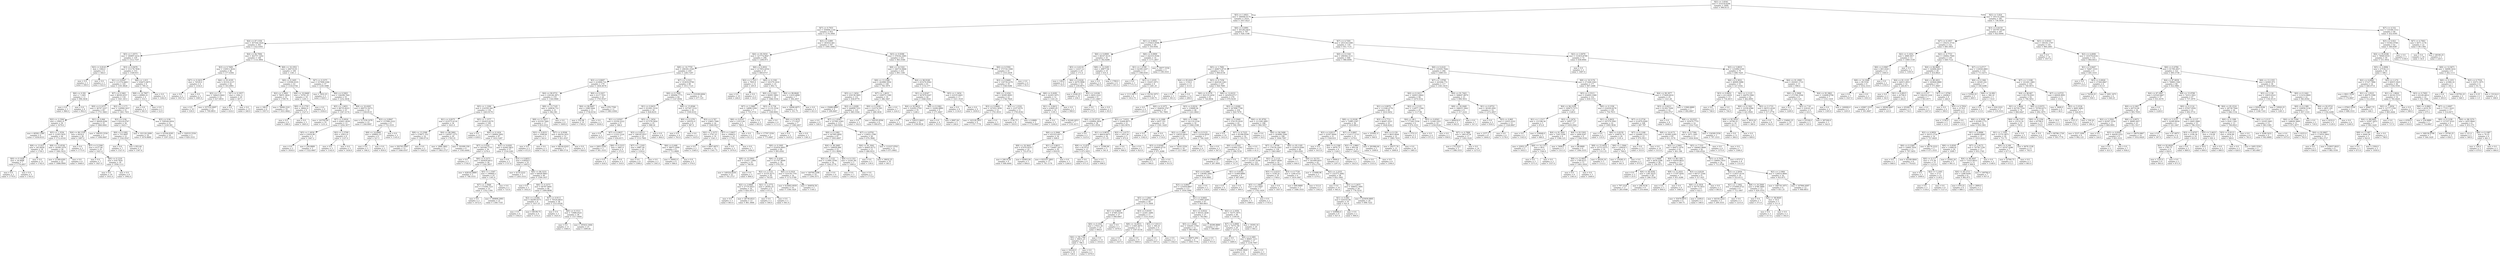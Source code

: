 digraph Tree {
node [shape=box] ;
0 [label="X[2] <= 3.8341\nmse = 333218.6296\nsamples = 2000\nvalue = 996.6115"] ;
1 [label="X[5] <= 1.6921\nmse = 346046.0174\nsamples = 1619\nvalue = 1057.8227"] ;
0 -> 1 [labeldistance=2.5, labelangle=45, headlabel="True"] ;
2 [label="X[7] <= 0.7931\nmse = 356666.1144\nsamples = 852\nvalue = 1176.3944"] ;
1 -> 2 ;
3 [label="X[4] <= 87.1358\nmse = 307544.1624\nsamples = 305\nvalue = 1322.0393"] ;
2 -> 3 ;
4 [label="X[5] <= 1.0573\nmse = 180897.0232\nsamples = 159\nvalue = 1512.7107"] ;
3 -> 4 ;
5 [label="X[3] <= 0.8143\nmse = 3364.0\nsamples = 6\nvalue = 564.0"] ;
4 -> 5 ;
6 [label="mse = 0.0\nsamples = 3\nvalue = 506.0"] ;
5 -> 6 ;
7 [label="mse = 0.0\nsamples = 3\nvalue = 622.0"] ;
5 -> 7 ;
8 [label="X[3] <= 0.9478\nmse = 151178.7836\nsamples = 153\nvalue = 1549.915"] ;
4 -> 8 ;
9 [label="X[1] <= 0.8347\nmse = 111574.4483\nsamples = 145\nvalue = 1591.8828"] ;
8 -> 9 ;
10 [label="X[6] <= 0.591\nmse = 7.1405\nsamples = 11\nvalue = 990.3636"] ;
9 -> 10 ;
11 [label="mse = 0.0\nsamples = 3\nvalue = 986.0"] ;
10 -> 11 ;
12 [label="mse = 0.0\nsamples = 8\nvalue = 992.0"] ;
10 -> 12 ;
13 [label="X[7] <= 0.5461\nmse = 88592.6557\nsamples = 134\nvalue = 1641.2612"] ;
9 -> 13 ;
14 [label="X[0] <= 0.1072\nmse = 36747.5227\nsamples = 83\nvalue = 1751.5663"] ;
13 -> 14 ;
15 [label="X[2] <= 2.1564\nmse = 23601.8\nsamples = 50\nvalue = 1679.6"] ;
14 -> 15 ;
16 [label="mse = 40582.1389\nsamples = 6\nvalue = 1438.8333"] ;
15 -> 16 ;
17 [label="X[5] <= 1.3556\nmse = 12303.5635\nsamples = 44\nvalue = 1712.4318"] ;
15 -> 17 ;
18 [label="X[8] <= 13.015\nmse = 343.8056\nsamples = 18\nvalue = 1756.5"] ;
17 -> 18 ;
19 [label="X[0] <= 0.1026\nmse = 34.4898\nsamples = 7\nvalue = 1779.2857"] ;
18 -> 19 ;
20 [label="mse = 0.0\nsamples = 2\nvalue = 1770.0"] ;
19 -> 20 ;
21 [label="mse = 0.0\nsamples = 5\nvalue = 1783.0"] ;
19 -> 21 ;
22 [label="mse = 0.0\nsamples = 11\nvalue = 1742.0"] ;
18 -> 22 ;
23 [label="X[8] <= 15.6536\nmse = 18308.1479\nsamples = 26\nvalue = 1681.9231"] ;
17 -> 23 ;
24 [label="mse = 21389.6281\nsamples = 22\nvalue = 1688.0909"] ;
23 -> 24 ;
25 [label="mse = 0.0\nsamples = 4\nvalue = 1648.0"] ;
23 -> 25 ;
26 [label="X[1] <= 0.846\nmse = 36928.4206\nsamples = 33\nvalue = 1860.6061"] ;
14 -> 26 ;
27 [label="X[4] <= 86.1339\nmse = 6416.0\nsamples = 30\nvalue = 1897.0"] ;
26 -> 27 ;
28 [label="mse = 0.0\nsamples = 5\nvalue = 1775.0"] ;
27 -> 28 ;
29 [label="X[7] <= 0.2306\nmse = 4127.04\nsamples = 25\nvalue = 1921.4"] ;
27 -> 29 ;
30 [label="mse = 0.0\nsamples = 7\nvalue = 1827.0"] ;
29 -> 30 ;
31 [label="X[0] <= 0.1216\nmse = 918.7654\nsamples = 18\nvalue = 1958.1111"] ;
29 -> 31 ;
32 [label="mse = 0.0\nsamples = 10\nvalue = 1931.0"] ;
31 -> 32 ;
33 [label="mse = 0.0\nsamples = 8\nvalue = 1992.0"] ;
31 -> 33 ;
34 [label="mse = 196355.5556\nsamples = 3\nvalue = 1496.6667"] ;
26 -> 34 ;
35 [label="X[2] <= 2.1171\nmse = 120940.5037\nsamples = 51\nvalue = 1461.7451"] ;
13 -> 35 ;
36 [label="X[3] <= 0.94\nmse = 65218.0767\nsamples = 30\nvalue = 1623.7"] ;
35 -> 36 ;
37 [label="X[0] <= 0.1082\nmse = 755.9097\nsamples = 12\nvalue = 1543.9167"] ;
36 -> 37 ;
38 [label="mse = 0.0\nsamples = 7\nvalue = 1527.0"] ;
37 -> 38 ;
39 [label="mse = 852.64\nsamples = 5\nvalue = 1567.6"] ;
37 -> 39 ;
40 [label="mse = 101120.2099\nsamples = 18\nvalue = 1676.8889"] ;
36 -> 40 ;
41 [label="X[3] <= 0.94\nmse = 109544.0454\nsamples = 21\nvalue = 1230.381"] ;
35 -> 41 ;
42 [label="mse = 43104.8395\nsamples = 18\nvalue = 1297.2222"] ;
41 -> 42 ;
43 [label="mse = 320533.5556\nsamples = 3\nvalue = 829.3333"] ;
41 -> 43 ;
44 [label="X[6] <= 1.015\nmse = 258472.6875\nsamples = 8\nvalue = 789.25"] ;
8 -> 44 ;
45 [label="X[8] <= 14.7907\nmse = 69960.25\nsamples = 4\nvalue = 316.5"] ;
44 -> 45 ;
46 [label="mse = 0.0\nsamples = 2\nvalue = 581.0"] ;
45 -> 46 ;
47 [label="mse = 0.0\nsamples = 2\nvalue = 52.0"] ;
45 -> 47 ;
48 [label="mse = 0.0\nsamples = 4\nvalue = 1262.0"] ;
44 -> 48 ;
49 [label="X[4] <= 94.7994\nmse = 362757.3202\nsamples = 146\nvalue = 1114.3904"] ;
3 -> 49 ;
50 [label="X[3] <= 0.7409\nmse = 150913.3634\nsamples = 46\nvalue = 577.6304"] ;
49 -> 50 ;
51 [label="X[7] <= 0.3433\nmse = 74529.0\nsamples = 4\nvalue = 1354.0"] ;
50 -> 51 ;
52 [label="mse = 0.0\nsamples = 2\nvalue = 1627.0"] ;
51 -> 52 ;
53 [label="mse = 0.0\nsamples = 2\nvalue = 1081.0"] ;
51 -> 53 ;
54 [label="X[4] <= 91.6195\nmse = 95316.2137\nsamples = 42\nvalue = 503.6905"] ;
50 -> 54 ;
55 [label="X[5] <= 1.35\nmse = 148423.9442\nsamples = 22\nvalue = 627.6818"] ;
54 -> 55 ;
56 [label="mse = 0.0\nsamples = 10\nvalue = 530.0"] ;
55 -> 56 ;
57 [label="mse = 257532.9097\nsamples = 12\nvalue = 709.0833"] ;
55 -> 57 ;
58 [label="X[7] <= 0.1957\nmse = 1384.11\nsamples = 20\nvalue = 367.3"] ;
54 -> 58 ;
59 [label="mse = 0.0\nsamples = 7\nvalue = 418.0"] ;
58 -> 59 ;
60 [label="mse = 0.0\nsamples = 13\nvalue = 340.0"] ;
58 -> 60 ;
61 [label="X[8] <= 10.1952\nmse = 266710.01\nsamples = 100\nvalue = 1361.3"] ;
49 -> 61 ;
62 [label="X[0] <= 0.1405\nmse = 119596.0335\nsamples = 43\nvalue = 1534.6744"] ;
61 -> 62 ;
63 [label="X[2] <= 2.3993\nmse = 78631.3824\nsamples = 25\nvalue = 1709.76"] ;
62 -> 63 ;
64 [label="mse = 180.0\nsamples = 6\nvalue = 1957.0"] ;
63 -> 64 ;
65 [label="mse = 78006.2161\nsamples = 19\nvalue = 1631.6842"] ;
63 -> 65 ;
66 [label="X[8] <= 10.0468\nmse = 74781.25\nsamples = 18\nvalue = 1291.5"] ;
62 -> 66 ;
67 [label="X[0] <= 0.1759\nmse = 38642.0\nsamples = 9\nvalue = 1527.0"] ;
66 -> 67 ;
68 [label="mse = 0.0\nsamples = 6\nvalue = 1388.0"] ;
67 -> 68 ;
69 [label="mse = 0.0\nsamples = 3\nvalue = 1805.0"] ;
67 -> 69 ;
70 [label="mse = 0.0\nsamples = 9\nvalue = 1056.0"] ;
66 -> 70 ;
71 [label="X[7] <= 0.3375\nmse = 337908.5306\nsamples = 57\nvalue = 1230.5088"] ;
61 -> 71 ;
72 [label="mse = 7832.25\nsamples = 2\nvalue = 629.5"] ;
71 -> 72 ;
73 [label="X[6] <= 0.5003\nmse = 336298.7041\nsamples = 55\nvalue = 1252.3636"] ;
71 -> 73 ;
74 [label="X[5] <= 1.0651\nmse = 98735.8223\nsamples = 23\nvalue = 1367.2174"] ;
73 -> 74 ;
75 [label="mse = 143792.64\nsamples = 10\nvalue = 1251.4"] ;
74 -> 75 ;
76 [label="X[7] <= 0.6924\nmse = 45821.4438\nsamples = 13\nvalue = 1456.3077"] ;
74 -> 76 ;
77 [label="X[5] <= 1.4034\nmse = 23416.96\nsamples = 5\nvalue = 1647.2"] ;
76 -> 77 ;
78 [label="mse = 0.0\nsamples = 2\nvalue = 1834.0"] ;
77 -> 78 ;
79 [label="mse = 256.8889\nsamples = 3\nvalue = 1522.6667"] ;
77 -> 79 ;
80 [label="X[2] <= 2.5709\nmse = 22815.0\nsamples = 8\nvalue = 1337.0"] ;
76 -> 80 ;
81 [label="mse = 0.0\nsamples = 3\nvalue = 1142.0"] ;
80 -> 81 ;
82 [label="mse = 0.0\nsamples = 5\nvalue = 1454.0"] ;
80 -> 82 ;
83 [label="X[8] <= 10.4265\nmse = 490751.0273\nsamples = 32\nvalue = 1169.8125"] ;
73 -> 83 ;
84 [label="mse = 517239.1078\nsamples = 23\nvalue = 1340.6087"] ;
83 -> 84 ;
85 [label="X[3] <= 0.8947\nmse = 157996.2222\nsamples = 9\nvalue = 733.3333"] ;
83 -> 85 ;
86 [label="X[8] <= 14.6968\nmse = 109892.25\nsamples = 6\nvalue = 527.5"] ;
85 -> 86 ;
87 [label="mse = 0.0\nsamples = 3\nvalue = 196.0"] ;
86 -> 87 ;
88 [label="mse = 0.0\nsamples = 3\nvalue = 859.0"] ;
86 -> 88 ;
89 [label="mse = 0.0\nsamples = 3\nvalue = 1145.0"] ;
85 -> 89 ;
90 [label="X[3] <= 0.899\nmse = 365633.061\nsamples = 547\nvalue = 1095.1846"] ;
2 -> 90 ;
91 [label="X[4] <= 95.5016\nmse = 327774.9047\nsamples = 296\nvalue = 1206.973"] ;
90 -> 91 ;
92 [label="X[8] <= 14.7759\nmse = 296345.3169\nsamples = 259\nvalue = 1283.7297"] ;
91 -> 92 ;
93 [label="X[3] <= 0.8697\nmse = 223600.722\nsamples = 179\nvalue = 1404.4078"] ;
92 -> 93 ;
94 [label="X[4] <= 90.9731\nmse = 230146.3971\nsamples = 155\nvalue = 1344.0968"] ;
93 -> 94 ;
95 [label="X[5] <= 1.1206\nmse = 216350.344\nsamples = 134\nvalue = 1403.9179"] ;
94 -> 95 ;
96 [label="X[1] <= 0.8275\nmse = 223575.4118\nsamples = 34\nvalue = 1621.0"] ;
95 -> 96 ;
97 [label="X[8] <= 13.2588\nmse = 270671.352\nsamples = 14\nvalue = 1389.0714"] ;
96 -> 97 ;
98 [label="mse = 292763.9097\nsamples = 12\nvalue = 1446.4167"] ;
97 -> 98 ;
99 [label="mse = 0.0\nsamples = 2\nvalue = 1045.0"] ;
97 -> 99 ;
100 [label="X[4] <= 88.5882\nmse = 126597.1275\nsamples = 20\nvalue = 1783.35"] ;
96 -> 100 ;
101 [label="mse = 1884.3802\nsamples = 11\nvalue = 1963.2727"] ;
100 -> 101 ;
102 [label="mse = 191099.358\nsamples = 9\nvalue = 1563.4444"] ;
100 -> 102 ;
103 [label="X[5] <= 1.1577\nmse = 192423.8379\nsamples = 100\nvalue = 1330.11"] ;
95 -> 103 ;
104 [label="mse = 0.0\nsamples = 13\nvalue = 638.0"] ;
103 -> 104 ;
105 [label="X[0] <= 0.1424\nmse = 138904.2492\nsamples = 87\nvalue = 1433.5287"] ;
103 -> 105 ;
106 [label="X[7] <= 0.928\nmse = 245546.7733\nsamples = 30\nvalue = 1276.4"] ;
105 -> 106 ;
107 [label="mse = 0.0\nsamples = 2\nvalue = 1754.0"] ;
106 -> 107 ;
108 [label="X[6] <= 0.3273\nmse = 245629.0612\nsamples = 28\nvalue = 1242.2857"] ;
106 -> 108 ;
109 [label="mse = 428142.8889\nsamples = 3\nvalue = 746.3333"] ;
108 -> 109 ;
110 [label="X[5] <= 1.5567\nmse = 190669.2\nsamples = 25\nvalue = 1301.8"] ;
108 -> 110 ;
111 [label="X[7] <= 1.5948\nmse = 175584.7221\nsamples = 23\nvalue = 1352.1304"] ;
110 -> 111 ;
112 [label="mse = 0.0\nsamples = 2\nvalue = 1472.0"] ;
111 -> 112 ;
113 [label="mse = 190808.2993\nsamples = 21\nvalue = 1340.7143"] ;
111 -> 113 ;
114 [label="mse = 0.0\nsamples = 2\nvalue = 723.0"] ;
110 -> 114 ;
115 [label="X[3] <= 0.6283\nmse = 62942.9831\nsamples = 57\nvalue = 1516.2281"] ;
105 -> 115 ;
116 [label="mse = 0.0\nsamples = 5\nvalue = 1737.0"] ;
115 -> 116 ;
117 [label="X[3] <= 0.6652\nmse = 63858.0\nsamples = 52\nvalue = 1495.0"] ;
115 -> 117 ;
118 [label="mse = 4110.2222\nsamples = 3\nvalue = 1263.3333"] ;
117 -> 118 ;
119 [label="X[4] <= 86.3233\nmse = 64028.9663\nsamples = 49\nvalue = 1509.1837"] ;
117 -> 119 ;
120 [label="mse = 0.0\nsamples = 3\nvalue = 1652.0"] ;
119 -> 120 ;
121 [label="X[6] <= 0.3273\nmse = 66787.8091\nsamples = 46\nvalue = 1499.8696"] ;
119 -> 121 ;
122 [label="X[2] <= 2.0384\nmse = 44290.9375\nsamples = 8\nvalue = 1437.25"] ;
121 -> 122 ;
123 [label="mse = 0.0\nsamples = 4\nvalue = 1502.0"] ;
122 -> 123 ;
124 [label="mse = 80196.75\nsamples = 4\nvalue = 1372.5"] ;
122 -> 124 ;
125 [label="X[7] <= 0.9111\nmse = 70524.6814\nsamples = 38\nvalue = 1513.0526"] ;
121 -> 125 ;
126 [label="mse = 0.0\nsamples = 2\nvalue = 1425.0"] ;
125 -> 126 ;
127 [label="X[0] <= 0.1513\nmse = 73988.0525\nsamples = 36\nvalue = 1517.9444"] ;
125 -> 127 ;
128 [label="mse = 0.0\nsamples = 11\nvalue = 1560.0"] ;
127 -> 128 ;
129 [label="mse = 105422.1664\nsamples = 25\nvalue = 1499.44"] ;
127 -> 129 ;
130 [label="X[8] <= 13.7145\nmse = 149636.712\nsamples = 21\nvalue = 962.381"] ;
94 -> 130 ;
131 [label="X[8] <= 11.5977\nmse = 63316.7682\nsamples = 17\nvalue = 810.2353"] ;
130 -> 131 ;
132 [label="X[3] <= 0.8251\nmse = 3398.64\nsamples = 5\nvalue = 543.4"] ;
131 -> 132 ;
133 [label="mse = 0.0\nsamples = 2\nvalue = 472.0"] ;
132 -> 133 ;
134 [label="mse = 0.0\nsamples = 3\nvalue = 591.0"] ;
132 -> 134 ;
135 [label="X[7] <= 4.9506\nmse = 46254.2431\nsamples = 12\nvalue = 921.4167"] ;
131 -> 135 ;
136 [label="mse = 68144.8163\nsamples = 7\nvalue = 989.5714"] ;
135 -> 136 ;
137 [label="mse = 0.0\nsamples = 5\nvalue = 826.0"] ;
135 -> 137 ;
138 [label="mse = 0.0\nsamples = 4\nvalue = 1609.0"] ;
130 -> 138 ;
139 [label="X[0] <= 0.1027\nmse = 6117.7431\nsamples = 24\nvalue = 1793.9167"] ;
93 -> 139 ;
140 [label="X[4] <= 90.8407\nmse = 3388.5444\nsamples = 13\nvalue = 1736.6154"] ;
139 -> 140 ;
141 [label="mse = 552.96\nsamples = 10\nvalue = 1706.8"] ;
140 -> 141 ;
142 [label="mse = 0.0\nsamples = 3\nvalue = 1836.0"] ;
140 -> 142 ;
143 [label="mse = 876.7769\nsamples = 11\nvalue = 1861.6364"] ;
139 -> 143 ;
144 [label="X[7] <= 3.2321\nmse = 353616.8798\nsamples = 80\nvalue = 1013.7125"] ;
92 -> 144 ;
145 [label="X[6] <= 0.7999\nmse = 299496.7771\nsamples = 64\nvalue = 1147.8594"] ;
144 -> 145 ;
146 [label="X[1] <= 0.9433\nmse = 251901.3218\nsamples = 34\nvalue = 828.8235"] ;
145 -> 146 ;
147 [label="X[1] <= 0.8347\nmse = 25556.2222\nsamples = 9\nvalue = 386.0"] ;
146 -> 147 ;
148 [label="mse = 0.0\nsamples = 2\nvalue = 145.0"] ;
147 -> 148 ;
149 [label="X[7] <= 0.9837\nmse = 11522.1224\nsamples = 7\nvalue = 454.8571"] ;
147 -> 149 ;
150 [label="mse = 2403.5556\nsamples = 3\nvalue = 561.3333"] ;
149 -> 150 ;
151 [label="X[6] <= 0.5215\nmse = 3481.0\nsamples = 4\nvalue = 375.0"] ;
149 -> 151 ;
152 [label="mse = 0.0\nsamples = 2\nvalue = 434.0"] ;
151 -> 152 ;
153 [label="mse = 0.0\nsamples = 2\nvalue = 316.0"] ;
151 -> 153 ;
154 [label="X[5] <= 1.3454\nmse = 237378.5824\nsamples = 25\nvalue = 988.24"] ;
146 -> 154 ;
155 [label="X[3] <= 0.8213\nmse = 198145.9557\nsamples = 19\nvalue = 1153.7895"] ;
154 -> 155 ;
156 [label="X[7] <= 1.2183\nmse = 8987.04\nsamples = 10\nvalue = 1550.6"] ;
155 -> 156 ;
157 [label="mse = 0.0\nsamples = 8\nvalue = 1598.0"] ;
156 -> 157 ;
158 [label="mse = 0.0\nsamples = 2\nvalue = 1361.0"] ;
156 -> 158 ;
159 [label="X[6] <= 0.468\nmse = 38975.2099\nsamples = 9\nvalue = 712.8889"] ;
155 -> 159 ;
160 [label="mse = 34992.0\nsamples = 4\nvalue = 884.0"] ;
159 -> 160 ;
161 [label="mse = 0.0\nsamples = 5\nvalue = 576.0"] ;
159 -> 161 ;
162 [label="mse = 0.0\nsamples = 6\nvalue = 464.0"] ;
154 -> 162 ;
163 [label="X[8] <= 15.8566\nmse = 107347.5122\nsamples = 30\nvalue = 1509.4333"] ;
145 -> 163 ;
164 [label="X[0] <= 0.1278\nmse = 100352.0\nsamples = 6\nvalue = 987.0"] ;
163 -> 164 ;
165 [label="mse = 0.0\nsamples = 4\nvalue = 763.0"] ;
164 -> 165 ;
166 [label="mse = 0.0\nsamples = 2\nvalue = 1435.0"] ;
164 -> 166 ;
167 [label="X[3] <= 0.767\nmse = 23803.7066\nsamples = 24\nvalue = 1640.0417"] ;
163 -> 167 ;
168 [label="X[2] <= 2.3275\nmse = 5741.25\nsamples = 14\nvalue = 1541.5"] ;
167 -> 168 ;
169 [label="mse = 0.0\nsamples = 2\nvalue = 1540.0"] ;
168 -> 169 ;
170 [label="mse = 6697.6875\nsamples = 12\nvalue = 1541.75"] ;
168 -> 170 ;
171 [label="X[7] <= 2.0627\nmse = 16464.0\nsamples = 10\nvalue = 1778.0"] ;
167 -> 171 ;
172 [label="mse = 0.0\nsamples = 3\nvalue = 1974.0"] ;
171 -> 172 ;
173 [label="mse = 0.0\nsamples = 7\nvalue = 1694.0"] ;
171 -> 173 ;
174 [label="mse = 210189.6094\nsamples = 16\nvalue = 477.125"] ;
144 -> 174 ;
175 [label="X[6] <= 0.2832\nmse = 217852.4354\nsamples = 37\nvalue = 669.6757"] ;
91 -> 175 ;
176 [label="X[2] <= 2.7521\nmse = 7605.0\nsamples = 12\nvalue = 205.0"] ;
175 -> 176 ;
177 [label="mse = 0.0\nsamples = 10\nvalue = 244.0"] ;
176 -> 177 ;
178 [label="mse = 0.0\nsamples = 2\nvalue = 10.0"] ;
176 -> 178 ;
179 [label="X[0] <= 0.1581\nmse = 165379.1616\nsamples = 25\nvalue = 892.72"] ;
175 -> 179 ;
180 [label="X[0] <= 0.1243\nmse = 90991.5802\nsamples = 18\nvalue = 1086.5556"] ;
179 -> 180 ;
181 [label="X[7] <= 3.3985\nmse = 14896.5306\nsamples = 7\nvalue = 735.5714"] ;
180 -> 181 ;
182 [label="X[6] <= 0.6167\nmse = 11013.04\nsamples = 5\nvalue = 788.6"] ;
181 -> 182 ;
183 [label="mse = 0.0\nsamples = 2\nvalue = 811.0"] ;
182 -> 183 ;
184 [label="mse = 17797.5556\nsamples = 3\nvalue = 773.6667"] ;
182 -> 184 ;
185 [label="mse = 0.0\nsamples = 2\nvalue = 603.0"] ;
181 -> 185 ;
186 [label="X[3] <= 0.736\nmse = 11135.3554\nsamples = 11\nvalue = 1309.9091"] ;
180 -> 186 ;
187 [label="mse = 0.0\nsamples = 4\nvalue = 1171.0"] ;
186 -> 187 ;
188 [label="X[6] <= 0.3678\nmse = 171.6327\nsamples = 7\nvalue = 1389.2857"] ;
186 -> 188 ;
189 [label="mse = 0.0\nsamples = 2\nvalue = 1410.0"] ;
188 -> 189 ;
190 [label="mse = 0.0\nsamples = 5\nvalue = 1381.0"] ;
188 -> 190 ;
191 [label="X[4] <= 98.8649\nmse = 11610.4898\nsamples = 7\nvalue = 394.2857"] ;
179 -> 191 ;
192 [label="mse = 16096.6875\nsamples = 4\nvalue = 351.75"] ;
191 -> 192 ;
193 [label="mse = 0.0\nsamples = 3\nvalue = 451.0"] ;
191 -> 193 ;
194 [label="X[3] <= 0.9396\nmse = 378162.3085\nsamples = 251\nvalue = 963.3546"] ;
90 -> 194 ;
195 [label="X[8] <= 14.5341\nmse = 346710.9666\nsamples = 210\nvalue = 891.1381"] ;
194 -> 195 ;
196 [label="X[8] <= 13.2588\nmse = 262886.5956\nsamples = 149\nvalue = 784.1879"] ;
195 -> 196 ;
197 [label="X[5] <= 1.3454\nmse = 259138.5805\nsamples = 131\nvalue = 838.8779"] ;
196 -> 197 ;
198 [label="mse = 25688.8889\nsamples = 9\nvalue = 206.6667"] ;
197 -> 198 ;
199 [label="X[2] <= 2.0299\nmse = 244699.7251\nsamples = 122\nvalue = 885.5164"] ;
197 -> 199 ;
200 [label="mse = 0.0\nsamples = 9\nvalue = 328.0"] ;
199 -> 200 ;
201 [label="X[7] <= 2.8367\nmse = 237461.4361\nsamples = 113\nvalue = 929.9204"] ;
199 -> 201 ;
202 [label="X[0] <= 0.1082\nmse = 247905.8692\nsamples = 87\nvalue = 1005.6897"] ;
201 -> 202 ;
203 [label="X[0] <= 0.1005\nmse = 252054.0693\nsamples = 64\nvalue = 895.6562"] ;
202 -> 203 ;
204 [label="X[8] <= 12.5903\nmse = 131617.1904\nsamples = 25\nvalue = 766.64"] ;
203 -> 204 ;
205 [label="mse = 149324.9256\nsamples = 22\nvalue = 761.2727"] ;
204 -> 205 ;
206 [label="mse = 0.0\nsamples = 3\nvalue = 806.0"] ;
204 -> 206 ;
207 [label="X[6] <= 0.4281\nmse = 311747.4609\nsamples = 39\nvalue = 978.359"] ;
203 -> 207 ;
208 [label="X[2] <= 2.1125\nmse = 31535.4275\nsamples = 20\nvalue = 793.85"] ;
207 -> 208 ;
209 [label="X[2] <= 2.0468\nmse = 27719.4023\nsamples = 16\nvalue = 824.1875"] ;
208 -> 209 ;
210 [label="mse = 0.0\nsamples = 3\nvalue = 663.0"] ;
209 -> 210 ;
211 [label="mse = 26736.8521\nsamples = 13\nvalue = 861.3846"] ;
209 -> 211 ;
212 [label="X[2] <= 2.2772\nmse = 28392.25\nsamples = 4\nvalue = 672.5"] ;
208 -> 212 ;
213 [label="mse = 0.0\nsamples = 2\nvalue = 504.0"] ;
212 -> 213 ;
214 [label="mse = 0.0\nsamples = 2\nvalue = 841.0"] ;
212 -> 214 ;
215 [label="X[0] <= 0.1019\nmse = 533150.7701\nsamples = 19\nvalue = 1172.5789"] ;
207 -> 215 ;
216 [label="mse = 614462.6939\nsamples = 14\nvalue = 1184.1429"] ;
215 -> 216 ;
217 [label="mse = 304054.56\nsamples = 5\nvalue = 1140.2"] ;
215 -> 217 ;
218 [label="X[4] <= 90.2685\nmse = 108926.896\nsamples = 23\nvalue = 1311.8696"] ;
202 -> 218 ;
219 [label="X[2] <= 2.1125\nmse = 113081.9784\nsamples = 18\nvalue = 1262.2778"] ;
218 -> 219 ;
220 [label="mse = 140760.2296\nsamples = 14\nvalue = 1294.3571"] ;
219 -> 220 ;
221 [label="mse = 0.0\nsamples = 4\nvalue = 1150.0"] ;
219 -> 221 ;
222 [label="X[0] <= 0.1321\nmse = 53241.84\nsamples = 5\nvalue = 1490.4"] ;
218 -> 222 ;
223 [label="mse = 0.0\nsamples = 3\nvalue = 1302.0"] ;
222 -> 223 ;
224 [label="mse = 0.0\nsamples = 2\nvalue = 1773.0"] ;
222 -> 224 ;
225 [label="X[7] <= 4.8792\nmse = 119022.1598\nsamples = 26\nvalue = 676.3846"] ;
201 -> 225 ;
226 [label="X[4] <= 91.3041\nmse = 49405.9172\nsamples = 13\nvalue = 480.9231"] ;
225 -> 226 ;
227 [label="mse = 0.0\nsamples = 3\nvalue = 139.0"] ;
226 -> 227 ;
228 [label="mse = 18632.25\nsamples = 10\nvalue = 583.5"] ;
226 -> 228 ;
229 [label="mse = 112227.9763\nsamples = 13\nvalue = 871.8462"] ;
225 -> 229 ;
230 [label="X[7] <= 1.4633\nmse = 109975.1389\nsamples = 18\nvalue = 386.1667"] ;
196 -> 230 ;
231 [label="X[0] <= 0.1026\nmse = 152574.595\nsamples = 11\nvalue = 489.3636"] ;
230 -> 231 ;
232 [label="mse = 0.0\nsamples = 3\nvalue = 192.0"] ;
231 -> 232 ;
233 [label="mse = 164195.8594\nsamples = 8\nvalue = 600.875"] ;
231 -> 233 ;
234 [label="mse = 0.0\nsamples = 7\nvalue = 224.0"] ;
230 -> 234 ;
235 [label="X[4] <= 98.9168\nmse = 455276.9562\nsamples = 61\nvalue = 1152.377"] ;
195 -> 235 ;
236 [label="X[1] <= 0.8347\nmse = 567879.0207\nsamples = 44\nvalue = 1048.4545"] ;
235 -> 236 ;
237 [label="X[4] <= 92.8422\nmse = 516202.2743\nsamples = 35\nvalue = 1248.2"] ;
236 -> 237 ;
238 [label="mse = 0.0\nsamples = 3\nvalue = 1860.0"] ;
237 -> 238 ;
239 [label="mse = 526215.9443\nsamples = 32\nvalue = 1190.8438"] ;
237 -> 239 ;
240 [label="X[0] <= 0.1062\nmse = 10284.8889\nsamples = 9\nvalue = 271.6667"] ;
236 -> 240 ;
241 [label="mse = 0.0\nsamples = 4\nvalue = 353.0"] ;
240 -> 241 ;
242 [label="mse = 8987.04\nsamples = 5\nvalue = 206.6"] ;
240 -> 242 ;
243 [label="X[5] <= 1.3454\nmse = 63535.6401\nsamples = 17\nvalue = 1421.3529"] ;
235 -> 243 ;
244 [label="mse = 0.0\nsamples = 8\nvalue = 1154.0"] ;
243 -> 244 ;
245 [label="mse = 0.0\nsamples = 9\nvalue = 1659.0"] ;
243 -> 245 ;
246 [label="X[6] <= 0.5592\nmse = 375724.3308\nsamples = 41\nvalue = 1333.2439"] ;
194 -> 246 ;
247 [label="X[3] <= 0.9469\nmse = 130739.2278\nsamples = 35\nvalue = 1546.0286"] ;
246 -> 247 ;
248 [label="X[8] <= 12.834\nmse = 59383.9093\nsamples = 23\nvalue = 1746.7826"] ;
247 -> 248 ;
249 [label="X[3] <= 0.9464\nmse = 107452.3056\nsamples = 12\nvalue = 1701.8333"] ;
248 -> 249 ;
250 [label="mse = 143128.3951\nsamples = 9\nvalue = 1707.7778"] ;
249 -> 250 ;
251 [label="mse = 0.0\nsamples = 3\nvalue = 1684.0"] ;
249 -> 251 ;
252 [label="X[5] <= 1.2316\nmse = 2337.0579\nsamples = 11\nvalue = 1795.8182"] ;
248 -> 252 ;
253 [label="mse = 1156.75\nsamples = 8\nvalue = 1819.5"] ;
252 -> 253 ;
254 [label="mse = 0.8889\nsamples = 3\nvalue = 1732.6667"] ;
252 -> 254 ;
255 [label="X[6] <= 0.4281\nmse = 42203.1875\nsamples = 12\nvalue = 1161.25"] ;
247 -> 255 ;
256 [label="X[1] <= 0.8412\nmse = 43605.45\nsamples = 10\nvalue = 1195.5"] ;
255 -> 256 ;
257 [label="mse = 0.0\nsamples = 3\nvalue = 1204.0"] ;
256 -> 257 ;
258 [label="mse = 62249.2653\nsamples = 7\nvalue = 1191.8571"] ;
256 -> 258 ;
259 [label="mse = 0.0\nsamples = 2\nvalue = 990.0"] ;
255 -> 259 ;
260 [label="mse = 0.0\nsamples = 6\nvalue = 92.0"] ;
246 -> 260 ;
261 [label="X[6] <= 0.0991\nmse = 301283.6631\nsamples = 767\nvalue = 926.1108"] ;
1 -> 261 ;
262 [label="X[1] <= 0.9822\nmse = 270423.0596\nsamples = 49\nvalue = 550.9592"] ;
261 -> 262 ;
263 [label="X[6] <= 0.0909\nmse = 66167.9135\nsamples = 35\nvalue = 302.8286"] ;
262 -> 263 ;
264 [label="X[5] <= 4.6118\nmse = 12227.12\nsamples = 25\nvalue = 171.4"] ;
263 -> 264 ;
265 [label="mse = 128.0\nsamples = 9\nvalue = 50.0"] ;
264 -> 265 ;
266 [label="X[6] <= 0.0226\nmse = 6079.5898\nsamples = 16\nvalue = 239.6875"] ;
264 -> 266 ;
267 [label="mse = 4160.25\nsamples = 10\nvalue = 256.5"] ;
266 -> 267 ;
268 [label="X[2] <= 2.6106\nmse = 8022.2222\nsamples = 6\nvalue = 211.6667"] ;
266 -> 268 ;
269 [label="mse = 0.0\nsamples = 4\nvalue = 275.0"] ;
268 -> 269 ;
270 [label="mse = 0.0\nsamples = 2\nvalue = 85.0"] ;
268 -> 270 ;
271 [label="X[8] <= 12.5281\nmse = 49877.04\nsamples = 10\nvalue = 631.4"] ;
263 -> 271 ;
272 [label="mse = 0.0\nsamples = 4\nvalue = 902.0"] ;
271 -> 272 ;
273 [label="mse = 1768.0\nsamples = 6\nvalue = 451.0"] ;
271 -> 273 ;
274 [label="X[6] <= 0.0909\nmse = 242333.9184\nsamples = 14\nvalue = 1171.2857"] ;
262 -> 274 ;
275 [label="X[1] <= 1.0709\nmse = 62395.5207\nsamples = 11\nvalue = 1398.4545"] ;
274 -> 275 ;
276 [label="mse = 0.0\nsamples = 3\nvalue = 1711.0"] ;
275 -> 276 ;
277 [label="X[1] <= 1.2335\nmse = 35425.1875\nsamples = 8\nvalue = 1281.25"] ;
275 -> 277 ;
278 [label="mse = 1111.6875\nsamples = 4\nvalue = 1412.75"] ;
277 -> 278 ;
279 [label="mse = 35154.1875\nsamples = 4\nvalue = 1149.75"] ;
277 -> 279 ;
280 [label="mse = 19077.5556\nsamples = 3\nvalue = 338.3333"] ;
274 -> 280 ;
281 [label="X[7] <= 4.7291\nmse = 293129.5389\nsamples = 718\nvalue = 951.7131"] ;
261 -> 281 ;
282 [label="X[0] <= 0.1164\nmse = 296564.3111\nsamples = 646\nvalue = 986.6006"] ;
281 -> 282 ;
283 [label="X[5] <= 1.7681\nmse = 268673.8735\nsamples = 352\nvalue = 900.6136"] ;
282 -> 283 ;
284 [label="X[4] <= 85.6203\nmse = 1156.0\nsamples = 15\nvalue = 313.0"] ;
283 -> 284 ;
285 [label="mse = 0.0\nsamples = 3\nvalue = 381.0"] ;
284 -> 285 ;
286 [label="mse = 0.0\nsamples = 12\nvalue = 296.0"] ;
284 -> 286 ;
287 [label="X[3] <= 0.7256\nmse = 264528.1363\nsamples = 337\nvalue = 926.7685"] ;
283 -> 287 ;
288 [label="X[6] <= 0.2378\nmse = 302110.2456\nsamples = 61\nvalue = 726.9836"] ;
287 -> 288 ;
289 [label="mse = 0.0\nsamples = 4\nvalue = 231.0"] ;
288 -> 289 ;
290 [label="X[0] <= 0.1075\nmse = 304836.3767\nsamples = 57\nvalue = 761.7895"] ;
288 -> 290 ;
291 [label="X[4] <= 92.9719\nmse = 439064.3858\nsamples = 36\nvalue = 831.0556"] ;
290 -> 291 ;
292 [label="X[6] <= 0.3948\nmse = 455323.6471\nsamples = 34\nvalue = 808.0"] ;
291 -> 292 ;
293 [label="X[8] <= 18.3643\nmse = 47476.9235\nsamples = 14\nvalue = 735.0714"] ;
292 -> 293 ;
294 [label="mse = 246.9136\nsamples = 9\nvalue = 646.4444"] ;
293 -> 294 ;
295 [label="mse = 92903.04\nsamples = 5\nvalue = 894.6"] ;
293 -> 295 ;
296 [label="X[1] <= 0.9615\nmse = 734487.2475\nsamples = 20\nvalue = 859.05"] ;
292 -> 296 ;
297 [label="mse = 833337.2803\nsamples = 17\nvalue = 791.1176"] ;
296 -> 297 ;
298 [label="mse = 0.0\nsamples = 3\nvalue = 1244.0"] ;
296 -> 298 ;
299 [label="mse = 0.0\nsamples = 2\nvalue = 1223.0"] ;
291 -> 299 ;
300 [label="X[5] <= 7.9353\nmse = 52406.8073\nsamples = 21\nvalue = 643.0476"] ;
290 -> 300 ;
301 [label="X[1] <= 0.9876\nmse = 46616.6875\nsamples = 16\nvalue = 571.25"] ;
300 -> 301 ;
302 [label="X[8] <= 12.876\nmse = 92.9752\nsamples = 11\nvalue = 675.5455"] ;
301 -> 302 ;
303 [label="mse = 0.0\nsamples = 9\nvalue = 671.0"] ;
302 -> 303 ;
304 [label="mse = 0.0\nsamples = 2\nvalue = 696.0"] ;
302 -> 304 ;
305 [label="mse = 72390.96\nsamples = 5\nvalue = 341.8"] ;
301 -> 305 ;
306 [label="X[2] <= 2.4175\nmse = 1653.36\nsamples = 5\nvalue = 872.8"] ;
300 -> 306 ;
307 [label="mse = 0.0\nsamples = 3\nvalue = 906.0"] ;
306 -> 307 ;
308 [label="mse = 0.0\nsamples = 2\nvalue = 823.0"] ;
306 -> 308 ;
309 [label="X[8] <= 12.6233\nmse = 245450.6717\nsamples = 276\nvalue = 970.9239"] ;
287 -> 309 ;
310 [label="X[3] <= 0.9216\nmse = 159680.94\nsamples = 46\nvalue = 1221.8043"] ;
309 -> 310 ;
311 [label="X[0] <= 0.1088\nmse = 6037.551\nsamples = 14\nvalue = 1591.1429"] ;
310 -> 311 ;
312 [label="mse = 0.0\nsamples = 10\nvalue = 1542.0"] ;
311 -> 312 ;
313 [label="mse = 0.0\nsamples = 4\nvalue = 1714.0"] ;
311 -> 313 ;
314 [label="X[0] <= 0.1066\nmse = 141110.2334\nsamples = 32\nvalue = 1060.2188"] ;
310 -> 314 ;
315 [label="X[2] <= 2.1499\nmse = 138225.8016\nsamples = 25\nvalue = 1148.72"] ;
314 -> 315 ;
316 [label="X[3] <= 0.9349\nmse = 259095.6735\nsamples = 7\nvalue = 971.4286"] ;
315 -> 316 ;
317 [label="mse = 360822.16\nsamples = 5\nvalue = 994.8"] ;
316 -> 317 ;
318 [label="mse = 0.0\nsamples = 2\nvalue = 913.0"] ;
316 -> 318 ;
319 [label="mse = 74243.5556\nsamples = 18\nvalue = 1217.6667"] ;
315 -> 319 ;
320 [label="X[6] <= 0.5125\nmse = 23534.6939\nsamples = 7\nvalue = 744.1429"] ;
314 -> 320 ;
321 [label="mse = 0.0\nsamples = 4\nvalue = 877.0"] ;
320 -> 321 ;
322 [label="mse = 0.0\nsamples = 3\nvalue = 567.0"] ;
320 -> 322 ;
323 [label="X[2] <= 2.0289\nmse = 247498.7799\nsamples = 230\nvalue = 920.7478"] ;
309 -> 323 ;
324 [label="X[6] <= 0.2049\nmse = 276119.2018\nsamples = 42\nvalue = 590.1905"] ;
323 -> 324 ;
325 [label="mse = 0.0\nsamples = 10\nvalue = 1412.0"] ;
324 -> 325 ;
326 [label="X[7] <= 0.7225\nmse = 85398.8594\nsamples = 32\nvalue = 333.375"] ;
324 -> 326 ;
327 [label="X[6] <= 0.3162\nmse = 61900.1542\nsamples = 21\nvalue = 486.5238"] ;
326 -> 327 ;
328 [label="mse = 17808.9917\nsamples = 11\nvalue = 267.9091"] ;
327 -> 328 ;
329 [label="mse = 0.0\nsamples = 10\nvalue = 727.0"] ;
327 -> 329 ;
330 [label="mse = 0.0\nsamples = 11\nvalue = 41.0"] ;
326 -> 330 ;
331 [label="X[4] <= 81.8792\nmse = 211240.3685\nsamples = 188\nvalue = 994.5957"] ;
323 -> 331 ;
332 [label="mse = 0.0\nsamples = 2\nvalue = 54.0"] ;
331 -> 332 ;
333 [label="X[4] <= 94.5488\nmse = 203896.3566\nsamples = 186\nvalue = 1004.7097"] ;
331 -> 333 ;
334 [label="X[7] <= 1.9706\nmse = 179159.1643\nsamples = 138\nvalue = 1065.6667"] ;
333 -> 334 ;
335 [label="X[7] <= 1.4415\nmse = 152397.0146\nsamples = 122\nvalue = 992.3033"] ;
334 -> 335 ;
336 [label="X[5] <= 8.2486\nmse = 138360.3992\nsamples = 113\nvalue = 1034.0885"] ;
335 -> 336 ;
337 [label="X[3] <= 0.8947\nmse = 125459.8807\nsamples = 111\nvalue = 1050.5946"] ;
336 -> 337 ;
338 [label="X[5] <= 3.2841\nmse = 119345.2247\nsamples = 44\nvalue = 1173.3409"] ;
337 -> 338 ;
339 [label="X[1] <= 0.8829\nmse = 47485.5556\nsamples = 27\nvalue = 946.6667"] ;
338 -> 339 ;
340 [label="X[0] <= 0.1021\nmse = 27621.36\nsamples = 25\nvalue = 904.8"] ;
339 -> 340 ;
341 [label="X[4] <= 90.7344\nmse = 30631.25\nsamples = 12\nvalue = 786.5"] ;
340 -> 341 ;
342 [label="mse = 16224.0\nsamples = 10\nvalue = 728.0"] ;
341 -> 342 ;
343 [label="mse = 0.0\nsamples = 2\nvalue = 1079.0"] ;
341 -> 343 ;
344 [label="mse = 0.0\nsamples = 13\nvalue = 1014.0"] ;
340 -> 344 ;
345 [label="mse = 0.0\nsamples = 2\nvalue = 1470.0"] ;
339 -> 345 ;
346 [label="X[3] <= 0.8105\nmse = 22261.1696\nsamples = 17\nvalue = 1533.3529"] ;
338 -> 346 ;
347 [label="X[8] <= 14.0815\nmse = 11465.4675\nsamples = 13\nvalue = 1597.6154"] ;
346 -> 347 ;
348 [label="mse = 0.0\nsamples = 4\nvalue = 1437.0"] ;
347 -> 348 ;
349 [label="mse = 0.0\nsamples = 9\nvalue = 1669.0"] ;
347 -> 349 ;
350 [label="X[5] <= 5.8113\nmse = 306.25\nsamples = 4\nvalue = 1324.5"] ;
346 -> 350 ;
351 [label="mse = 0.0\nsamples = 2\nvalue = 1307.0"] ;
350 -> 351 ;
352 [label="mse = 0.0\nsamples = 2\nvalue = 1342.0"] ;
350 -> 352 ;
353 [label="X[1] <= 0.8401\nmse = 113083.0595\nsamples = 67\nvalue = 969.9851"] ;
337 -> 353 ;
354 [label="X[1] <= 0.8322\nmse = 99332.1838\nsamples = 27\nvalue = 763.963"] ;
353 -> 354 ;
355 [label="X[5] <= 1.8044\nmse = 104201.5764\nsamples = 12\nvalue = 983.0833"] ;
354 -> 355 ;
356 [label="mse = 136875.284\nsamples = 9\nvalue = 1005.7778"] ;
355 -> 356 ;
357 [label="mse = 0.0\nsamples = 3\nvalue = 915.0"] ;
355 -> 357 ;
358 [label="mse = 26296.8889\nsamples = 15\nvalue = 588.6667"] ;
354 -> 358 ;
359 [label="X[2] <= 2.1656\nmse = 74375.3975\nsamples = 40\nvalue = 1109.05"] ;
353 -> 359 ;
360 [label="X[7] <= 0.4966\nmse = 76751.99\nsamples = 20\nvalue = 1272.9"] ;
359 -> 360 ;
361 [label="mse = 0.0\nsamples = 3\nvalue = 1489.0"] ;
360 -> 361 ;
362 [label="X[6] <= 0.3481\nmse = 80601.1211\nsamples = 17\nvalue = 1234.7647"] ;
360 -> 362 ;
363 [label="mse = 97020.3929\nsamples = 14\nvalue = 1222.5"] ;
362 -> 363 ;
364 [label="mse = 0.0\nsamples = 3\nvalue = 1292.0"] ;
362 -> 364 ;
365 [label="mse = 18305.16\nsamples = 20\nvalue = 945.2"] ;
359 -> 365 ;
366 [label="mse = 0.0\nsamples = 2\nvalue = 118.0"] ;
336 -> 366 ;
367 [label="X[1] <= 0.8352\nmse = 31468.8889\nsamples = 9\nvalue = 467.6667"] ;
335 -> 367 ;
368 [label="mse = 0.0\nsamples = 4\nvalue = 666.0"] ;
367 -> 368 ;
369 [label="mse = 0.0\nsamples = 5\nvalue = 309.0"] ;
367 -> 369 ;
370 [label="X[2] <= 2.1125\nmse = 29257.6836\nsamples = 16\nvalue = 1625.0625"] ;
334 -> 370 ;
371 [label="X[5] <= 4.4233\nmse = 5338.24\nsamples = 10\nvalue = 1748.6"] ;
370 -> 371 ;
372 [label="X[5] <= 1.8681\nmse = 431.8367\nsamples = 7\nvalue = 1702.1429"] ;
371 -> 372 ;
373 [label="mse = 0.0\nsamples = 5\nvalue = 1689.0"] ;
372 -> 373 ;
374 [label="mse = 0.0\nsamples = 2\nvalue = 1735.0"] ;
372 -> 374 ;
375 [label="mse = 0.0\nsamples = 3\nvalue = 1857.0"] ;
371 -> 375 ;
376 [label="X[3] <= 0.7739\nmse = 1294.4722\nsamples = 6\nvalue = 1419.1667"] ;
370 -> 376 ;
377 [label="mse = 600.8889\nsamples = 3\nvalue = 1446.3333"] ;
376 -> 377 ;
378 [label="mse = 512.0\nsamples = 3\nvalue = 1392.0"] ;
376 -> 378 ;
379 [label="X[4] <= 95.1185\nmse = 233619.9566\nsamples = 48\nvalue = 829.4583"] ;
333 -> 379 ;
380 [label="mse = 0.0\nsamples = 5\nvalue = 444.0"] ;
379 -> 380 ;
381 [label="X[8] <= 16.551\nmse = 241499.6431\nsamples = 43\nvalue = 874.2791"] ;
379 -> 381 ;
382 [label="mse = 133480.96\nsamples = 5\nvalue = 1270.2"] ;
381 -> 382 ;
383 [label="X[2] <= 2.2255\nmse = 232373.3082\nsamples = 38\nvalue = 822.1842"] ;
381 -> 383 ;
384 [label="mse = 0.0\nsamples = 10\nvalue = 945.0"] ;
383 -> 384 ;
385 [label="X[5] <= 5.2875\nmse = 308052.7895\nsamples = 28\nvalue = 778.3214"] ;
383 -> 385 ;
386 [label="X[1] <= 0.982\nmse = 424103.84\nsamples = 10\nvalue = 921.6"] ;
385 -> 386 ;
387 [label="mse = 529984.0\nsamples = 8\nvalue = 927.0"] ;
386 -> 387 ;
388 [label="mse = 0.0\nsamples = 2\nvalue = 900.0"] ;
386 -> 388 ;
389 [label="mse = 225839.0895\nsamples = 18\nvalue = 698.7222"] ;
385 -> 389 ;
390 [label="X[6] <= 0.4141\nmse = 310505.7644\nsamples = 294\nvalue = 1089.551"] ;
282 -> 390 ;
391 [label="X[7] <= 1.9799\nmse = 243266.772\nsamples = 117\nvalue = 1365.3419"] ;
390 -> 391 ;
392 [label="X[0] <= 0.1613\nmse = 160913.8642\nsamples = 94\nvalue = 1479.5532"] ;
391 -> 392 ;
393 [label="X[1] <= 0.8979\nmse = 113346.4776\nsamples = 69\nvalue = 1610.5652"] ;
392 -> 393 ;
394 [label="X[8] <= 12.9108\nmse = 72985.2307\nsamples = 36\nvalue = 1410.8611"] ;
393 -> 394 ;
395 [label="X[3] <= 0.8213\nmse = 22507.6644\nsamples = 21\nvalue = 1504.619"] ;
394 -> 395 ;
396 [label="mse = 0.0\nsamples = 13\nvalue = 1613.0"] ;
395 -> 396 ;
397 [label="X[0] <= 0.1306\nmse = 8976.75\nsamples = 8\nvalue = 1328.5"] ;
395 -> 397 ;
398 [label="mse = 8000.0\nsamples = 6\nvalue = 1297.0"] ;
397 -> 398 ;
399 [label="mse = 0.0\nsamples = 2\nvalue = 1423.0"] ;
397 -> 399 ;
400 [label="X[7] <= 0.0897\nmse = 114117.5733\nsamples = 15\nvalue = 1279.6"] ;
394 -> 400 ;
401 [label="X[2] <= 2.9861\nmse = 893.04\nsamples = 10\nvalue = 1369.6"] ;
400 -> 401 ;
402 [label="mse = 0.0\nsamples = 4\nvalue = 1333.0"] ;
401 -> 402 ;
403 [label="mse = 0.0\nsamples = 6\nvalue = 1394.0"] ;
401 -> 403 ;
404 [label="mse = 291966.64\nsamples = 5\nvalue = 1099.6"] ;
400 -> 404 ;
405 [label="X[3] <= 0.7721\nmse = 66407.0321\nsamples = 33\nvalue = 1828.4242"] ;
393 -> 405 ;
406 [label="mse = 103041.0\nsamples = 2\nvalue = 940.0"] ;
405 -> 406 ;
407 [label="X[0] <= 0.159\nmse = 9835.8044\nsamples = 31\nvalue = 1885.7419"] ;
405 -> 407 ;
408 [label="mse = 20277.76\nsamples = 15\nvalue = 1890.8"] ;
407 -> 408 ;
409 [label="mse = 0.0\nsamples = 16\nvalue = 1881.0"] ;
407 -> 409 ;
410 [label="X[2] <= 2.1125\nmse = 114077.1584\nsamples = 25\nvalue = 1117.96"] ;
392 -> 410 ;
411 [label="X[4] <= 88.1\nmse = 177262.5556\nsamples = 6\nvalue = 674.3333"] ;
410 -> 411 ;
412 [label="mse = 3721.0\nsamples = 2\nvalue = 81.0"] ;
411 -> 412 ;
413 [label="mse = 0.0\nsamples = 4\nvalue = 971.0"] ;
411 -> 413 ;
414 [label="X[3] <= 0.6563\nmse = 12349.1025\nsamples = 19\nvalue = 1258.0526"] ;
410 -> 414 ;
415 [label="mse = 0.0\nsamples = 2\nvalue = 958.0"] ;
414 -> 415 ;
416 [label="X[7] <= 0.7888\nmse = 1963.8754\nsamples = 17\nvalue = 1293.3529"] ;
414 -> 416 ;
417 [label="mse = 174.2222\nsamples = 3\nvalue = 1388.3333"] ;
416 -> 417 ;
418 [label="mse = 0.0\nsamples = 14\nvalue = 1273.0"] ;
416 -> 418 ;
419 [label="X[4] <= 91.7443\nmse = 308647.8979\nsamples = 23\nvalue = 898.5652"] ;
391 -> 419 ;
420 [label="X[8] <= 18.2049\nmse = 186631.5062\nsamples = 9\nvalue = 317.2222"] ;
419 -> 420 ;
421 [label="mse = 484416.0\nsamples = 2\nvalue = 843.0"] ;
420 -> 421 ;
422 [label="mse = 0.0\nsamples = 7\nvalue = 167.0"] ;
420 -> 422 ;
423 [label="X[1] <= 0.8752\nmse = 30160.2041\nsamples = 14\nvalue = 1272.2857"] ;
419 -> 423 ;
424 [label="mse = 0.0\nsamples = 2\nvalue = 934.0"] ;
423 -> 424 ;
425 [label="X[3] <= 0.865\nmse = 12935.2222\nsamples = 12\nvalue = 1328.6667"] ;
423 -> 425 ;
426 [label="mse = 2377.5\nsamples = 8\nvalue = 1404.0"] ;
425 -> 426 ;
427 [label="mse = 0.0\nsamples = 4\nvalue = 1178.0"] ;
425 -> 427 ;
428 [label="X[8] <= 18.5176\nmse = 271440.3563\nsamples = 177\nvalue = 907.2486"] ;
390 -> 428 ;
429 [label="X[5] <= 2.5513\nmse = 254403.3389\nsamples = 152\nvalue = 839.1513"] ;
428 -> 429 ;
430 [label="X[4] <= 84.2104\nmse = 109472.7273\nsamples = 22\nvalue = 1326.0"] ;
429 -> 430 ;
431 [label="X[1] <= 1.1517\nmse = 151186.56\nsamples = 5\nvalue = 872.8"] ;
430 -> 431 ;
432 [label="mse = 0.0\nsamples = 2\nvalue = 1162.0"] ;
431 -> 432 ;
433 [label="mse = 159048.0\nsamples = 3\nvalue = 680.0"] ;
431 -> 433 ;
434 [label="X[2] <= 2.2474\nmse = 19027.737\nsamples = 17\nvalue = 1459.2941"] ;
430 -> 434 ;
435 [label="X[4] <= 91.3041\nmse = 7243.3594\nsamples = 8\nvalue = 1586.125"] ;
434 -> 435 ;
436 [label="mse = 22952.25\nsamples = 2\nvalue = 1652.5"] ;
435 -> 436 ;
437 [label="X[8] <= 14.1315\nmse = 49.0\nsamples = 6\nvalue = 1564.0"] ;
435 -> 437 ;
438 [label="mse = 0.0\nsamples = 3\nvalue = 1571.0"] ;
437 -> 438 ;
439 [label="mse = 0.0\nsamples = 3\nvalue = 1557.0"] ;
437 -> 439 ;
440 [label="X[4] <= 93.5303\nmse = 2494.0247\nsamples = 9\nvalue = 1346.5556"] ;
434 -> 440 ;
441 [label="mse = 5408.0\nsamples = 3\nvalue = 1311.0"] ;
440 -> 441 ;
442 [label="mse = 88.8889\nsamples = 6\nvalue = 1364.3333"] ;
440 -> 442 ;
443 [label="X[0] <= 0.1358\nmse = 232030.6278\nsamples = 130\nvalue = 756.7615"] ;
429 -> 443 ;
444 [label="X[1] <= 0.8432\nmse = 187570.5041\nsamples = 22\nvalue = 1095.3636"] ;
443 -> 444 ;
445 [label="mse = 0.0\nsamples = 2\nvalue = 135.0"] ;
444 -> 445 ;
446 [label="X[6] <= 0.8159\nmse = 104874.74\nsamples = 20\nvalue = 1191.4"] ;
444 -> 446 ;
447 [label="X[8] <= 15.4454\nmse = 25712.4375\nsamples = 16\nvalue = 1312.25"] ;
446 -> 447 ;
448 [label="X[8] <= 12.0855\nmse = 1749.4215\nsamples = 11\nvalue = 1403.1818"] ;
447 -> 448 ;
449 [label="mse = 0.0\nsamples = 6\nvalue = 1365.0"] ;
448 -> 449 ;
450 [label="mse = 0.0\nsamples = 5\nvalue = 1449.0"] ;
448 -> 450 ;
451 [label="mse = 20220.16\nsamples = 5\nvalue = 1112.2"] ;
447 -> 451 ;
452 [label="X[6] <= 1.5944\nmse = 129429.5\nsamples = 4\nvalue = 708.0"] ;
446 -> 452 ;
453 [label="mse = 116281.0\nsamples = 2\nvalue = 441.0"] ;
452 -> 453 ;
454 [label="mse = 0.0\nsamples = 2\nvalue = 975.0"] ;
452 -> 454 ;
455 [label="X[7] <= 0.2734\nmse = 212974.9269\nsamples = 108\nvalue = 687.787"] ;
443 -> 455 ;
456 [label="X[7] <= 0.1208\nmse = 226480.1512\nsamples = 23\nvalue = 970.3913"] ;
455 -> 456 ;
457 [label="mse = 0.0\nsamples = 13\nvalue = 553.0"] ;
456 -> 457 ;
458 [label="mse = 0.0\nsamples = 10\nvalue = 1513.0"] ;
456 -> 458 ;
459 [label="X[8] <= 14.4173\nmse = 181862.4285\nsamples = 85\nvalue = 611.3176"] ;
455 -> 459 ;
460 [label="X[2] <= 2.5065\nmse = 89472.1979\nsamples = 43\nvalue = 401.186"] ;
459 -> 460 ;
461 [label="X[2] <= 2.0689\nmse = 4434.2296\nsamples = 28\nvalue = 230.3571"] ;
460 -> 461 ;
462 [label="mse = 0.0\nsamples = 2\nvalue = 25.0"] ;
461 -> 462 ;
463 [label="X[4] <= 84.4592\nmse = 1281.8225\nsamples = 26\nvalue = 246.1538"] ;
461 -> 463 ;
464 [label="mse = 797.2318\nsamples = 17\nvalue = 265.0588"] ;
463 -> 464 ;
465 [label="mse = 246.9136\nsamples = 9\nvalue = 210.4444"] ;
463 -> 465 ;
466 [label="X[4] <= 89.1381\nmse = 92050.8622\nsamples = 15\nvalue = 720.0667"] ;
460 -> 466 ;
467 [label="X[8] <= 12.2031\nmse = 17197.9592\nsamples = 7\nvalue = 951.4286"] ;
466 -> 467 ;
468 [label="mse = 0.0\nsamples = 3\nvalue = 800.0"] ;
467 -> 468 ;
469 [label="mse = 0.0\nsamples = 4\nvalue = 1065.0"] ;
467 -> 469 ;
470 [label="X[3] <= 0.8229\nmse = 69727.2344\nsamples = 8\nvalue = 517.625"] ;
466 -> 470 ;
471 [label="X[0] <= 0.1818\nmse = 56774.5833\nsamples = 6\nvalue = 422.5"] ;
470 -> 471 ;
472 [label="mse = 35479.6875\nsamples = 4\nvalue = 549.75"] ;
471 -> 472 ;
473 [label="mse = 2209.0\nsamples = 2\nvalue = 168.0"] ;
471 -> 473 ;
474 [label="mse = 0.0\nsamples = 2\nvalue = 803.0"] ;
470 -> 474 ;
475 [label="X[5] <= 7.533\nmse = 184962.8668\nsamples = 42\nvalue = 826.4524"] ;
459 -> 475 ;
476 [label="X[3] <= 0.7634\nmse = 158093.7933\nsamples = 34\nvalue = 711.9706"] ;
475 -> 476 ;
477 [label="X[2] <= 2.5059\nmse = 112637.0154\nsamples = 18\nvalue = 523.6111"] ;
476 -> 477 ;
478 [label="X[1] <= 1.1062\nmse = 275008.4722\nsamples = 6\nvalue = 712.1667"] ;
477 -> 478 ;
479 [label="mse = 44334.2222\nsamples = 3\nvalue = 209.3333"] ;
478 -> 479 ;
480 [label="mse = 0.0\nsamples = 3\nvalue = 1215.0"] ;
478 -> 480 ;
481 [label="X[8] <= 16.2949\nmse = 4786.3889\nsamples = 12\nvalue = 429.3333"] ;
477 -> 481 ;
482 [label="mse = 0.0\nsamples = 7\nvalue = 371.0"] ;
481 -> 482 ;
483 [label="X[4] <= 98.8649\nmse = 54.0\nsamples = 5\nvalue = 511.0"] ;
481 -> 483 ;
484 [label="mse = 0.0\nsamples = 3\nvalue = 517.0"] ;
483 -> 484 ;
485 [label="mse = 0.0\nsamples = 2\nvalue = 502.0"] ;
483 -> 485 ;
486 [label="X[2] <= 2.1064\nmse = 124414.9844\nsamples = 16\nvalue = 923.875"] ;
476 -> 486 ;
487 [label="mse = 166734.1875\nsamples = 4\nvalue = 851.25"] ;
486 -> 487 ;
488 [label="mse = 107964.4097\nsamples = 12\nvalue = 948.0833"] ;
486 -> 488 ;
489 [label="mse = 6727.0\nsamples = 8\nvalue = 1313.0"] ;
475 -> 489 ;
490 [label="X[4] <= 99.3977\nmse = 175409.0016\nsamples = 25\nvalue = 1321.28"] ;
428 -> 490 ;
491 [label="X[3] <= 0.6211\nmse = 91302.7438\nsamples = 22\nvalue = 1434.2727"] ;
490 -> 491 ;
492 [label="mse = 0.0\nsamples = 8\nvalue = 1640.0"] ;
491 -> 492 ;
493 [label="X[8] <= 19.0321\nmse = 105470.7755\nsamples = 14\nvalue = 1316.7143"] ;
491 -> 493 ;
494 [label="X[3] <= 0.7384\nmse = 3971.1405\nsamples = 11\nvalue = 1458.3636"] ;
493 -> 494 ;
495 [label="mse = 0.0\nsamples = 4\nvalue = 1375.0"] ;
494 -> 495 ;
496 [label="mse = 0.0\nsamples = 7\nvalue = 1506.0"] ;
494 -> 496 ;
497 [label="mse = 134309.5556\nsamples = 3\nvalue = 797.3333"] ;
493 -> 497 ;
498 [label="mse = 11960.8889\nsamples = 3\nvalue = 492.6667"] ;
490 -> 498 ;
499 [label="X[2] <= 2.0079\nmse = 153410.8789\nsamples = 72\nvalue = 638.6944"] ;
281 -> 499 ;
500 [label="mse = 0.0\nsamples = 2\nvalue = 1687.0"] ;
499 -> 500 ;
501 [label="X[5] <= 5.0819\nmse = 125498.5339\nsamples = 70\nvalue = 608.7429"] ;
499 -> 501 ;
502 [label="X[6] <= 0.3832\nmse = 48909.5088\nsamples = 55\nvalue = 527.0182"] ;
501 -> 502 ;
503 [label="X[3] <= 0.8652\nmse = 412.4024\nsamples = 13\nvalue = 734.4615"] ;
502 -> 503 ;
504 [label="mse = 0.0\nsamples = 9\nvalue = 748.0"] ;
503 -> 504 ;
505 [label="mse = 0.0\nsamples = 4\nvalue = 704.0"] ;
503 -> 505 ;
506 [label="X[2] <= 2.1125\nmse = 46478.1066\nsamples = 42\nvalue = 462.8095"] ;
502 -> 506 ;
507 [label="X[0] <= 0.1362\nmse = 12558.4566\nsamples = 24\nvalue = 421.9583"] ;
506 -> 507 ;
508 [label="X[4] <= 95.5016\nmse = 16706.25\nsamples = 14\nvalue = 451.5"] ;
507 -> 508 ;
509 [label="mse = 0.0\nsamples = 11\nvalue = 384.0"] ;
508 -> 509 ;
510 [label="mse = 0.0\nsamples = 3\nvalue = 699.0"] ;
508 -> 510 ;
511 [label="mse = 3819.24\nsamples = 10\nvalue = 380.6"] ;
507 -> 511 ;
512 [label="X[2] <= 2.1733\nmse = 86512.4228\nsamples = 18\nvalue = 517.2778"] ;
506 -> 512 ;
513 [label="mse = 0.0\nsamples = 8\nvalue = 542.0"] ;
512 -> 513 ;
514 [label="mse = 154842.25\nsamples = 10\nvalue = 497.5"] ;
512 -> 514 ;
515 [label="X[4] <= 91.2909\nmse = 292041.1733\nsamples = 15\nvalue = 908.4"] ;
501 -> 515 ;
516 [label="X[6] <= 0.3908\nmse = 273766.3594\nsamples = 8\nvalue = 625.125"] ;
515 -> 516 ;
517 [label="mse = 0.0\nsamples = 2\nvalue = 1200.0"] ;
516 -> 517 ;
518 [label="X[5] <= 7.61\nmse = 218141.25\nsamples = 6\nvalue = 433.5"] ;
516 -> 518 ;
519 [label="mse = 25538.0\nsamples = 3\nvalue = 325.0"] ;
518 -> 519 ;
520 [label="mse = 387200.0\nsamples = 3\nvalue = 542.0"] ;
518 -> 520 ;
521 [label="X[4] <= 95.5863\nmse = 116408.9796\nsamples = 7\nvalue = 1232.1429"] ;
515 -> 521 ;
522 [label="mse = 0.0\nsamples = 2\nvalue = 1305.0"] ;
521 -> 522 ;
523 [label="mse = 160000.0\nsamples = 5\nvalue = 1203.0"] ;
521 -> 523 ;
524 [label="X[2] <= 5.824\nmse = 195133.2001\nsamples = 381\nvalue = 736.5039"] ;
0 -> 524 [labeldistance=2.5, labelangle=-45, headlabel="False"] ;
525 [label="X[3] <= 0.8159\nmse = 183787.9148\nsamples = 297\nvalue = 822.6094"] ;
524 -> 525 ;
526 [label="X[7] <= 0.1957\nmse = 139231.5716\nsamples = 152\nvalue = 685.5855"] ;
525 -> 526 ;
527 [label="X[2] <= 5.1052\nmse = 3888.5917\nsamples = 13\nvalue = 1069.1538"] ;
526 -> 527 ;
528 [label="X[6] <= 0.9067\nmse = 803.4545\nsamples = 11\nvalue = 1045.0"] ;
527 -> 528 ;
529 [label="X[8] <= 14.1948\nmse = 99.5556\nsamples = 9\nvalue = 1032.3333"] ;
528 -> 529 ;
530 [label="mse = 0.0\nsamples = 7\nvalue = 1027.0"] ;
529 -> 530 ;
531 [label="mse = 0.0\nsamples = 2\nvalue = 1051.0"] ;
529 -> 531 ;
532 [label="mse = 0.0\nsamples = 2\nvalue = 1102.0"] ;
528 -> 532 ;
533 [label="mse = 0.0\nsamples = 2\nvalue = 1202.0"] ;
527 -> 533 ;
534 [label="X[2] <= 4.7753\nmse = 136842.7949\nsamples = 139\nvalue = 649.7122"] ;
526 -> 534 ;
535 [label="X[4] <= 84.8685\nmse = 142684.4637\nsamples = 29\nvalue = 414.8621"] ;
534 -> 535 ;
536 [label="X[4] <= 81.1125\nmse = 44015.2653\nsamples = 14\nvalue = 246.8571"] ;
535 -> 536 ;
537 [label="mse = 0.0\nsamples = 2\nvalue = 36.0"] ;
536 -> 537 ;
538 [label="X[1] <= 0.8915\nmse = 42706.0\nsamples = 12\nvalue = 282.0"] ;
536 -> 538 ;
539 [label="mse = 45867.3333\nsamples = 9\nvalue = 301.6667"] ;
538 -> 539 ;
540 [label="mse = 28580.6667\nsamples = 3\nvalue = 223.0"] ;
538 -> 540 ;
541 [label="X[4] <= 89.2831\nmse = 183844.0889\nsamples = 15\nvalue = 571.6667"] ;
535 -> 541 ;
542 [label="X[0] <= 0.157\nmse = 106218.1224\nsamples = 7\nvalue = 943.8571"] ;
541 -> 542 ;
543 [label="mse = 65268.75\nsamples = 4\nvalue = 716.5"] ;
542 -> 543 ;
544 [label="mse = 0.0\nsamples = 3\nvalue = 1247.0"] ;
542 -> 544 ;
545 [label="X[7] <= 1.9794\nmse = 24498.0\nsamples = 8\nvalue = 246.0"] ;
541 -> 545 ;
546 [label="mse = 0.0\nsamples = 4\nvalue = 399.0"] ;
545 -> 546 ;
547 [label="X[3] <= 0.7954\nmse = 2178.0\nsamples = 4\nvalue = 93.0"] ;
545 -> 547 ;
548 [label="mse = 1156.0\nsamples = 2\nvalue = 53.0"] ;
547 -> 548 ;
549 [label="mse = 0.0\nsamples = 2\nvalue = 133.0"] ;
547 -> 549 ;
550 [label="X[7] <= 0.4717\nmse = 116928.4883\nsamples = 110\nvalue = 711.6273"] ;
534 -> 550 ;
551 [label="X[0] <= 0.1366\nmse = 20345.102\nsamples = 7\nvalue = 160.4286"] ;
550 -> 551 ;
552 [label="mse = 53592.25\nsamples = 2\nvalue = 269.5"] ;
551 -> 552 ;
553 [label="X[8] <= 14.982\nmse = 384.16\nsamples = 5\nvalue = 116.8"] ;
551 -> 553 ;
554 [label="mse = 0.0\nsamples = 2\nvalue = 113.0"] ;
553 -> 554 ;
555 [label="mse = 624.2222\nsamples = 3\nvalue = 119.3333"] ;
553 -> 555 ;
556 [label="X[7] <= 3.3188\nmse = 101441.1865\nsamples = 103\nvalue = 749.0874"] ;
550 -> 556 ;
557 [label="X[4] <= 98.667\nmse = 85178.0501\nsamples = 92\nvalue = 796.5652"] ;
556 -> 557 ;
558 [label="X[1] <= 1.0644\nmse = 62720.7554\nsamples = 76\nvalue = 860.6447"] ;
557 -> 558 ;
559 [label="X[6] <= 0.3936\nmse = 63369.1772\nsamples = 51\nvalue = 939.1961"] ;
558 -> 559 ;
560 [label="X[2] <= 4.9959\nmse = 50515.3724\nsamples = 14\nvalue = 727.6429"] ;
559 -> 560 ;
561 [label="X[6] <= 0.2369\nmse = 33804.7934\nsamples = 11\nvalue = 797.5455"] ;
560 -> 561 ;
562 [label="mse = 0.0\nsamples = 3\nvalue = 848.0"] ;
561 -> 562 ;
563 [label="mse = 45168.9844\nsamples = 8\nvalue = 778.625"] ;
561 -> 563 ;
564 [label="mse = 28176.2222\nsamples = 3\nvalue = 471.3333"] ;
560 -> 564 ;
565 [label="X[1] <= 0.8996\nmse = 44890.9949\nsamples = 37\nvalue = 1019.2432"] ;
559 -> 565 ;
566 [label="X[6] <= 0.8595\nmse = 11808.91\nsamples = 20\nvalue = 1090.7"] ;
565 -> 566 ;
567 [label="X[0] <= 0.117\nmse = 175.36\nsamples = 15\nvalue = 1123.8"] ;
566 -> 567 ;
568 [label="mse = 0.0\nsamples = 3\nvalue = 1099.0"] ;
567 -> 568 ;
569 [label="X[2] <= 5.1441\nmse = 27.0\nsamples = 12\nvalue = 1130.0"] ;
567 -> 569 ;
570 [label="mse = 0.0\nsamples = 3\nvalue = 1139.0"] ;
569 -> 570 ;
571 [label="mse = 0.0\nsamples = 9\nvalue = 1127.0"] ;
569 -> 571 ;
572 [label="mse = 33562.24\nsamples = 5\nvalue = 991.4"] ;
566 -> 572 ;
573 [label="X[7] <= 2.8172\nmse = 70736.7336\nsamples = 17\nvalue = 935.1765"] ;
565 -> 573 ;
574 [label="X[4] <= 96.4007\nmse = 73323.8933\nsamples = 15\nvalue = 906.8"] ;
573 -> 574 ;
575 [label="X[4] <= 85.2711\nmse = 2286.8594\nsamples = 8\nvalue = 862.875"] ;
574 -> 575 ;
576 [label="mse = 870.25\nsamples = 6\nvalue = 880.5"] ;
575 -> 576 ;
577 [label="mse = 2809.0\nsamples = 2\nvalue = 810.0"] ;
575 -> 577 ;
578 [label="mse = 149784.0\nsamples = 7\nvalue = 957.0"] ;
574 -> 578 ;
579 [label="mse = 0.0\nsamples = 2\nvalue = 1148.0"] ;
573 -> 579 ;
580 [label="X[4] <= 86.7147\nmse = 23132.16\nsamples = 25\nvalue = 700.4"] ;
558 -> 580 ;
581 [label="X[1] <= 1.1501\nmse = 15731.0875\nsamples = 20\nvalue = 751.75"] ;
580 -> 581 ;
582 [label="X[0] <= 0.189\nmse = 18747.4286\nsamples = 7\nvalue = 677.0"] ;
581 -> 582 ;
583 [label="mse = 32760.75\nsamples = 4\nvalue = 672.5"] ;
582 -> 583 ;
584 [label="mse = 0.0\nsamples = 3\nvalue = 683.0"] ;
582 -> 584 ;
585 [label="mse = 9478.1538\nsamples = 13\nvalue = 792.0"] ;
581 -> 585 ;
586 [label="mse = 0.0\nsamples = 5\nvalue = 495.0"] ;
580 -> 586 ;
587 [label="X[6] <= 0.9372\nmse = 79700.0273\nsamples = 16\nvalue = 492.1875"] ;
557 -> 587 ;
588 [label="X[0] <= 0.1356\nmse = 65796.0\nsamples = 13\nvalue = 570.0"] ;
587 -> 588 ;
589 [label="mse = 0.0\nsamples = 4\nvalue = 719.0"] ;
588 -> 589 ;
590 [label="mse = 80786.1728\nsamples = 9\nvalue = 503.7778"] ;
588 -> 590 ;
591 [label="mse = 18.0\nsamples = 3\nvalue = 155.0"] ;
587 -> 591 ;
592 [label="X[7] <= 4.0725\nmse = 60928.9091\nsamples = 11\nvalue = 352.0"] ;
556 -> 592 ;
593 [label="mse = 3468.0\nsamples = 4\nvalue = 46.0"] ;
592 -> 593 ;
594 [label="X[2] <= 5.2534\nmse = 9682.4082\nsamples = 7\nvalue = 526.8571"] ;
592 -> 594 ;
595 [label="mse = 1521.0\nsamples = 2\nvalue = 378.0"] ;
594 -> 595 ;
596 [label="mse = 538.24\nsamples = 5\nvalue = 586.4"] ;
594 -> 596 ;
597 [label="X[3] <= 0.8163\nmse = 190181.1797\nsamples = 145\nvalue = 966.2483"] ;
525 -> 597 ;
598 [label="mse = 0.0\nsamples = 14\nvalue = 1917.0"] ;
597 -> 598 ;
599 [label="X[2] <= 4.4006\nmse = 103578.8102\nsamples = 131\nvalue = 864.6412"] ;
597 -> 599 ;
600 [label="X[1] <= 0.9447\nmse = 74467.3333\nsamples = 9\nvalue = 445.3333"] ;
599 -> 600 ;
601 [label="mse = 0.0\nsamples = 3\nvalue = 110.0"] ;
600 -> 601 ;
602 [label="X[3] <= 0.8926\nmse = 27364.6667\nsamples = 6\nvalue = 613.0"] ;
600 -> 602 ;
603 [label="mse = 74256.25\nsamples = 2\nvalue = 558.5"] ;
602 -> 603 ;
604 [label="mse = 1691.1875\nsamples = 4\nvalue = 640.25"] ;
602 -> 604 ;
605 [label="X[6] <= 0.4784\nmse = 91799.2937\nsamples = 122\nvalue = 895.5738"] ;
599 -> 605 ;
606 [label="X[4] <= 87.8059\nmse = 78889.1308\nsamples = 84\nvalue = 822.9881"] ;
605 -> 606 ;
607 [label="X[4] <= 87.2967\nmse = 63526.9467\nsamples = 37\nvalue = 931.8378"] ;
606 -> 607 ;
608 [label="X[0] <= 0.1067\nmse = 60710.09\nsamples = 34\nvalue = 905.7059"] ;
607 -> 608 ;
609 [label="X[2] <= 5.3593\nmse = 92567.3554\nsamples = 11\nvalue = 809.9091"] ;
608 -> 609 ;
610 [label="mse = 5537.1094\nsamples = 8\nvalue = 992.125"] ;
609 -> 610 ;
611 [label="mse = 0.0\nsamples = 3\nvalue = 324.0"] ;
609 -> 611 ;
612 [label="X[6] <= 0.0972\nmse = 38985.9017\nsamples = 23\nvalue = 951.5217"] ;
608 -> 612 ;
613 [label="X[3] <= 0.8363\nmse = 44428.2222\nsamples = 9\nvalue = 825.3333"] ;
612 -> 613 ;
614 [label="mse = 0.0\nsamples = 2\nvalue = 431.0"] ;
613 -> 614 ;
615 [label="mse = 0.0\nsamples = 7\nvalue = 938.0"] ;
613 -> 615 ;
616 [label="mse = 18670.0867\nsamples = 14\nvalue = 1032.6429"] ;
612 -> 616 ;
617 [label="mse = 0.0\nsamples = 3\nvalue = 1228.0"] ;
607 -> 617 ;
618 [label="X[8] <= 15.9789\nmse = 74312.5921\nsamples = 47\nvalue = 737.2979"] ;
606 -> 618 ;
619 [label="X[0] <= 0.1114\nmse = 97927.9592\nsamples = 21\nvalue = 602.5714"] ;
618 -> 619 ;
620 [label="X[2] <= 5.2137\nmse = 32260.8056\nsamples = 6\nvalue = 143.1667"] ;
619 -> 620 ;
621 [label="mse = 0.0\nsamples = 2\nvalue = 397.0"] ;
620 -> 621 ;
622 [label="mse = 67.6875\nsamples = 4\nvalue = 16.25"] ;
620 -> 622 ;
623 [label="X[0] <= 0.137\nmse = 6005.2889\nsamples = 15\nvalue = 786.3333"] ;
619 -> 623 ;
624 [label="X[3] <= 0.8707\nmse = 2190.36\nsamples = 10\nvalue = 833.8"] ;
623 -> 624 ;
625 [label="X[4] <= 92.6928\nmse = 1785.75\nsamples = 8\nvalue = 820.0"] ;
624 -> 625 ;
626 [label="mse = 1225.0\nsamples = 6\nvalue = 803.0"] ;
625 -> 626 ;
627 [label="mse = 0.0\nsamples = 2\nvalue = 871.0"] ;
625 -> 627 ;
628 [label="mse = 0.0\nsamples = 2\nvalue = 889.0"] ;
624 -> 628 ;
629 [label="X[5] <= 5.4623\nmse = 116.64\nsamples = 5\nvalue = 691.4"] ;
623 -> 629 ;
630 [label="mse = 50.0\nsamples = 3\nvalue = 699.0"] ;
629 -> 630 ;
631 [label="mse = 0.0\nsamples = 2\nvalue = 680.0"] ;
629 -> 631 ;
632 [label="X[4] <= 95.2516\nmse = 28736.7944\nsamples = 26\nvalue = 846.1154"] ;
618 -> 632 ;
633 [label="X[0] <= 0.1389\nmse = 9541.1361\nsamples = 13\nvalue = 708.6923"] ;
632 -> 633 ;
634 [label="X[3] <= 0.9115\nmse = 1836.96\nsamples = 5\nvalue = 589.8"] ;
633 -> 634 ;
635 [label="mse = 0.0\nsamples = 2\nvalue = 626.0"] ;
634 -> 635 ;
636 [label="mse = 1605.5556\nsamples = 3\nvalue = 565.6667"] ;
634 -> 636 ;
637 [label="mse = 0.0\nsamples = 8\nvalue = 783.0"] ;
633 -> 637 ;
638 [label="X[2] <= 5.2137\nmse = 10162.2485\nsamples = 13\nvalue = 983.5385"] ;
632 -> 638 ;
639 [label="mse = 9308.5432\nsamples = 9\nvalue = 942.8889"] ;
638 -> 639 ;
640 [label="mse = 0.0\nsamples = 4\nvalue = 1075.0"] ;
638 -> 640 ;
641 [label="X[8] <= 13.1355\nmse = 82945.973\nsamples = 38\nvalue = 1056.0263"] ;
605 -> 641 ;
642 [label="X[5] <= 2.136\nmse = 10810.6523\nsamples = 16\nvalue = 1182.8125"] ;
641 -> 642 ;
643 [label="mse = 9204.9184\nsamples = 14\nvalue = 1168.7143"] ;
642 -> 643 ;
644 [label="mse = 10920.25\nsamples = 2\nvalue = 1281.5"] ;
642 -> 644 ;
645 [label="X[0] <= 0.1442\nmse = 115214.9669\nsamples = 22\nvalue = 963.8182"] ;
641 -> 645 ;
646 [label="X[0] <= 0.1389\nmse = 130956.5156\nsamples = 15\nvalue = 857.1333"] ;
645 -> 646 ;
647 [label="X[4] <= 91.5394\nmse = 148626.3669\nsamples = 13\nvalue = 875.3077"] ;
646 -> 647 ;
648 [label="mse = 4225.0\nsamples = 2\nvalue = 782.0"] ;
647 -> 648 ;
649 [label="X[4] <= 92.8807\nmse = 173010.3802\nsamples = 11\nvalue = 892.2727"] ;
647 -> 649 ;
650 [label="mse = 0.0\nsamples = 2\nvalue = 936.0"] ;
649 -> 650 ;
651 [label="mse = 210937.8025\nsamples = 9\nvalue = 882.5556"] ;
649 -> 651 ;
652 [label="mse = 0.0\nsamples = 2\nvalue = 739.0"] ;
646 -> 652 ;
653 [label="X[4] <= 92.9722\nmse = 4831.102\nsamples = 7\nvalue = 1192.4286"] ;
645 -> 653 ;
654 [label="mse = 4232.0\nsamples = 3\nvalue = 1129.0"] ;
653 -> 654 ;
655 [label="mse = 0.0\nsamples = 4\nvalue = 1240.0"] ;
653 -> 655 ;
656 [label="X[7] <= 4.532\nmse = 116346.1512\nsamples = 84\nvalue = 432.0595"] ;
524 -> 656 ;
657 [label="X[3] <= 0.923\nmse = 91942.0708\nsamples = 62\nvalue = 560.8387"] ;
656 -> 657 ;
658 [label="X[4] <= 95.8186\nmse = 78940.9193\nsamples = 59\nvalue = 531.5932"] ;
657 -> 658 ;
659 [label="X[5] <= 2.0084\nmse = 67536.13\nsamples = 50\nvalue = 580.1"] ;
658 -> 659 ;
660 [label="X[2] <= 6.6082\nmse = 57327.7806\nsamples = 14\nvalue = 440.0714"] ;
659 -> 660 ;
661 [label="mse = 8921.5556\nsamples = 3\nvalue = 174.6667"] ;
660 -> 661 ;
662 [label="X[1] <= 1.0523\nmse = 46079.3388\nsamples = 11\nvalue = 512.4545"] ;
660 -> 662 ;
663 [label="mse = 47843.5556\nsamples = 3\nvalue = 688.3333"] ;
662 -> 663 ;
664 [label="mse = 29467.75\nsamples = 8\nvalue = 446.5"] ;
662 -> 664 ;
665 [label="X[5] <= 2.274\nmse = 60915.3025\nsamples = 36\nvalue = 634.5556"] ;
659 -> 665 ;
666 [label="X[1] <= 1.0824\nmse = 26142.5153\nsamples = 14\nvalue = 765.6429"] ;
665 -> 666 ;
667 [label="X[2] <= 7.2054\nmse = 12777.1358\nsamples = 9\nvalue = 865.4444"] ;
666 -> 667 ;
668 [label="X[4] <= 88.6462\nmse = 10367.2653\nsamples = 7\nvalue = 902.1429"] ;
667 -> 668 ;
669 [label="X[8] <= 17.087\nmse = 8440.56\nsamples = 5\nvalue = 943.8"] ;
668 -> 669 ;
670 [label="mse = 0.0\nsamples = 3\nvalue = 873.0"] ;
669 -> 670 ;
671 [label="mse = 2304.0\nsamples = 2\nvalue = 1050.0"] ;
669 -> 671 ;
672 [label="mse = 0.0\nsamples = 2\nvalue = 798.0"] ;
668 -> 672 ;
673 [label="mse = 0.0\nsamples = 2\nvalue = 737.0"] ;
667 -> 673 ;
674 [label="mse = 0.0\nsamples = 5\nvalue = 586.0"] ;
666 -> 674 ;
675 [label="X[3] <= 0.7693\nmse = 65149.4814\nsamples = 22\nvalue = 551.1364"] ;
665 -> 675 ;
676 [label="X[6] <= 0.4961\nmse = 4219.76\nsamples = 5\nvalue = 675.2"] ;
675 -> 676 ;
677 [label="mse = 4356.0\nsamples = 2\nvalue = 616.0"] ;
676 -> 677 ;
678 [label="mse = 234.8889\nsamples = 3\nvalue = 714.6667"] ;
676 -> 678 ;
679 [label="X[7] <= 2.6907\nmse = 77211.5225\nsamples = 17\nvalue = 514.6471"] ;
675 -> 679 ;
680 [label="X[0] <= 0.1238\nmse = 137357.4321\nsamples = 9\nvalue = 569.1111"] ;
679 -> 680 ;
681 [label="mse = 168156.9796\nsamples = 7\nvalue = 544.1429"] ;
680 -> 681 ;
682 [label="mse = 19740.25\nsamples = 2\nvalue = 656.5"] ;
680 -> 682 ;
683 [label="X[4] <= 86.3374\nmse = 2455.9844\nsamples = 8\nvalue = 453.375"] ;
679 -> 683 ;
684 [label="mse = 121.0\nsamples = 2\nvalue = 369.0"] ;
683 -> 684 ;
685 [label="X[6] <= 0.1987\nmse = 70.25\nsamples = 6\nvalue = 481.5"] ;
683 -> 685 ;
686 [label="mse = 128.0\nsamples = 3\nvalue = 479.0"] ;
685 -> 686 ;
687 [label="mse = 0.0\nsamples = 3\nvalue = 484.0"] ;
685 -> 687 ;
688 [label="X[8] <= 12.9471\nmse = 56608.5432\nsamples = 9\nvalue = 262.1111"] ;
658 -> 688 ;
689 [label="X[0] <= 0.1251\nmse = 41984.16\nsamples = 5\nvalue = 395.2"] ;
688 -> 689 ;
690 [label="mse = 0.0\nsamples = 3\nvalue = 293.0"] ;
689 -> 690 ;
691 [label="mse = 65792.25\nsamples = 2\nvalue = 548.5"] ;
689 -> 691 ;
692 [label="X[3] <= 0.7554\nmse = 25072.1875\nsamples = 4\nvalue = 95.75"] ;
688 -> 692 ;
693 [label="mse = 0.25\nsamples = 2\nvalue = 3.5"] ;
692 -> 693 ;
694 [label="mse = 33124.0\nsamples = 2\nvalue = 188.0"] ;
692 -> 694 ;
695 [label="mse = 0.0\nsamples = 3\nvalue = 1136.0"] ;
657 -> 695 ;
696 [label="X[7] <= 4.7663\nmse = 6671.1178\nsamples = 22\nvalue = 69.1364"] ;
656 -> 696 ;
697 [label="mse = 0.0\nsamples = 20\nvalue = 54.0"] ;
696 -> 697 ;
698 [label="mse = 48180.25\nsamples = 2\nvalue = 220.5"] ;
696 -> 698 ;
}